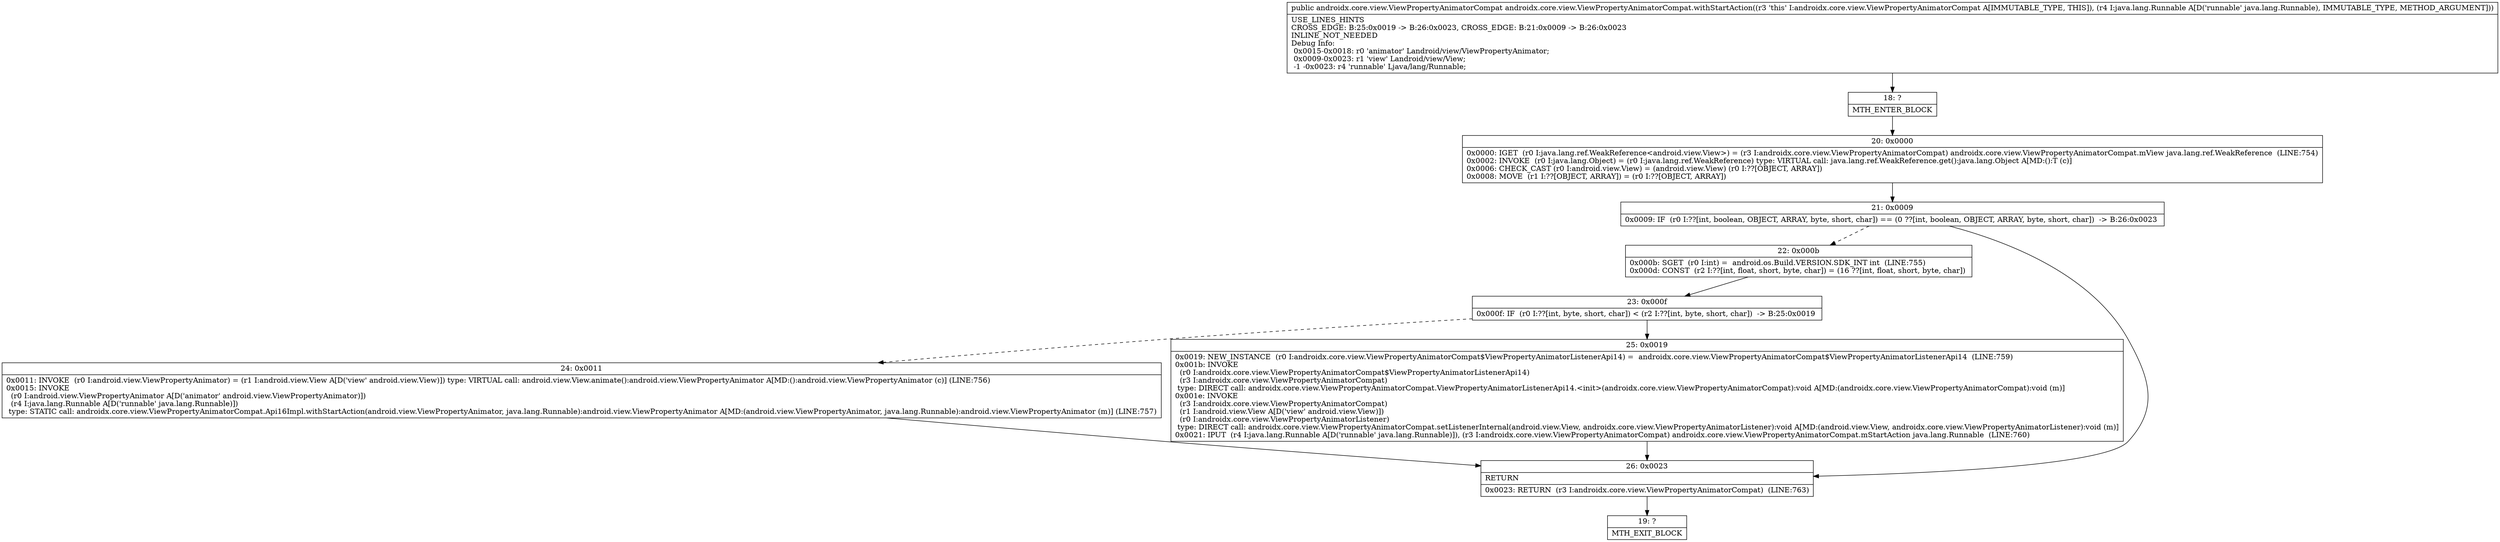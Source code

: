 digraph "CFG forandroidx.core.view.ViewPropertyAnimatorCompat.withStartAction(Ljava\/lang\/Runnable;)Landroidx\/core\/view\/ViewPropertyAnimatorCompat;" {
Node_18 [shape=record,label="{18\:\ ?|MTH_ENTER_BLOCK\l}"];
Node_20 [shape=record,label="{20\:\ 0x0000|0x0000: IGET  (r0 I:java.lang.ref.WeakReference\<android.view.View\>) = (r3 I:androidx.core.view.ViewPropertyAnimatorCompat) androidx.core.view.ViewPropertyAnimatorCompat.mView java.lang.ref.WeakReference  (LINE:754)\l0x0002: INVOKE  (r0 I:java.lang.Object) = (r0 I:java.lang.ref.WeakReference) type: VIRTUAL call: java.lang.ref.WeakReference.get():java.lang.Object A[MD:():T (c)]\l0x0006: CHECK_CAST (r0 I:android.view.View) = (android.view.View) (r0 I:??[OBJECT, ARRAY]) \l0x0008: MOVE  (r1 I:??[OBJECT, ARRAY]) = (r0 I:??[OBJECT, ARRAY]) \l}"];
Node_21 [shape=record,label="{21\:\ 0x0009|0x0009: IF  (r0 I:??[int, boolean, OBJECT, ARRAY, byte, short, char]) == (0 ??[int, boolean, OBJECT, ARRAY, byte, short, char])  \-\> B:26:0x0023 \l}"];
Node_22 [shape=record,label="{22\:\ 0x000b|0x000b: SGET  (r0 I:int) =  android.os.Build.VERSION.SDK_INT int  (LINE:755)\l0x000d: CONST  (r2 I:??[int, float, short, byte, char]) = (16 ??[int, float, short, byte, char]) \l}"];
Node_23 [shape=record,label="{23\:\ 0x000f|0x000f: IF  (r0 I:??[int, byte, short, char]) \< (r2 I:??[int, byte, short, char])  \-\> B:25:0x0019 \l}"];
Node_24 [shape=record,label="{24\:\ 0x0011|0x0011: INVOKE  (r0 I:android.view.ViewPropertyAnimator) = (r1 I:android.view.View A[D('view' android.view.View)]) type: VIRTUAL call: android.view.View.animate():android.view.ViewPropertyAnimator A[MD:():android.view.ViewPropertyAnimator (c)] (LINE:756)\l0x0015: INVOKE  \l  (r0 I:android.view.ViewPropertyAnimator A[D('animator' android.view.ViewPropertyAnimator)])\l  (r4 I:java.lang.Runnable A[D('runnable' java.lang.Runnable)])\l type: STATIC call: androidx.core.view.ViewPropertyAnimatorCompat.Api16Impl.withStartAction(android.view.ViewPropertyAnimator, java.lang.Runnable):android.view.ViewPropertyAnimator A[MD:(android.view.ViewPropertyAnimator, java.lang.Runnable):android.view.ViewPropertyAnimator (m)] (LINE:757)\l}"];
Node_25 [shape=record,label="{25\:\ 0x0019|0x0019: NEW_INSTANCE  (r0 I:androidx.core.view.ViewPropertyAnimatorCompat$ViewPropertyAnimatorListenerApi14) =  androidx.core.view.ViewPropertyAnimatorCompat$ViewPropertyAnimatorListenerApi14  (LINE:759)\l0x001b: INVOKE  \l  (r0 I:androidx.core.view.ViewPropertyAnimatorCompat$ViewPropertyAnimatorListenerApi14)\l  (r3 I:androidx.core.view.ViewPropertyAnimatorCompat)\l type: DIRECT call: androidx.core.view.ViewPropertyAnimatorCompat.ViewPropertyAnimatorListenerApi14.\<init\>(androidx.core.view.ViewPropertyAnimatorCompat):void A[MD:(androidx.core.view.ViewPropertyAnimatorCompat):void (m)]\l0x001e: INVOKE  \l  (r3 I:androidx.core.view.ViewPropertyAnimatorCompat)\l  (r1 I:android.view.View A[D('view' android.view.View)])\l  (r0 I:androidx.core.view.ViewPropertyAnimatorListener)\l type: DIRECT call: androidx.core.view.ViewPropertyAnimatorCompat.setListenerInternal(android.view.View, androidx.core.view.ViewPropertyAnimatorListener):void A[MD:(android.view.View, androidx.core.view.ViewPropertyAnimatorListener):void (m)]\l0x0021: IPUT  (r4 I:java.lang.Runnable A[D('runnable' java.lang.Runnable)]), (r3 I:androidx.core.view.ViewPropertyAnimatorCompat) androidx.core.view.ViewPropertyAnimatorCompat.mStartAction java.lang.Runnable  (LINE:760)\l}"];
Node_26 [shape=record,label="{26\:\ 0x0023|RETURN\l|0x0023: RETURN  (r3 I:androidx.core.view.ViewPropertyAnimatorCompat)  (LINE:763)\l}"];
Node_19 [shape=record,label="{19\:\ ?|MTH_EXIT_BLOCK\l}"];
MethodNode[shape=record,label="{public androidx.core.view.ViewPropertyAnimatorCompat androidx.core.view.ViewPropertyAnimatorCompat.withStartAction((r3 'this' I:androidx.core.view.ViewPropertyAnimatorCompat A[IMMUTABLE_TYPE, THIS]), (r4 I:java.lang.Runnable A[D('runnable' java.lang.Runnable), IMMUTABLE_TYPE, METHOD_ARGUMENT]))  | USE_LINES_HINTS\lCROSS_EDGE: B:25:0x0019 \-\> B:26:0x0023, CROSS_EDGE: B:21:0x0009 \-\> B:26:0x0023\lINLINE_NOT_NEEDED\lDebug Info:\l  0x0015\-0x0018: r0 'animator' Landroid\/view\/ViewPropertyAnimator;\l  0x0009\-0x0023: r1 'view' Landroid\/view\/View;\l  \-1 \-0x0023: r4 'runnable' Ljava\/lang\/Runnable;\l}"];
MethodNode -> Node_18;Node_18 -> Node_20;
Node_20 -> Node_21;
Node_21 -> Node_22[style=dashed];
Node_21 -> Node_26;
Node_22 -> Node_23;
Node_23 -> Node_24[style=dashed];
Node_23 -> Node_25;
Node_24 -> Node_26;
Node_25 -> Node_26;
Node_26 -> Node_19;
}


